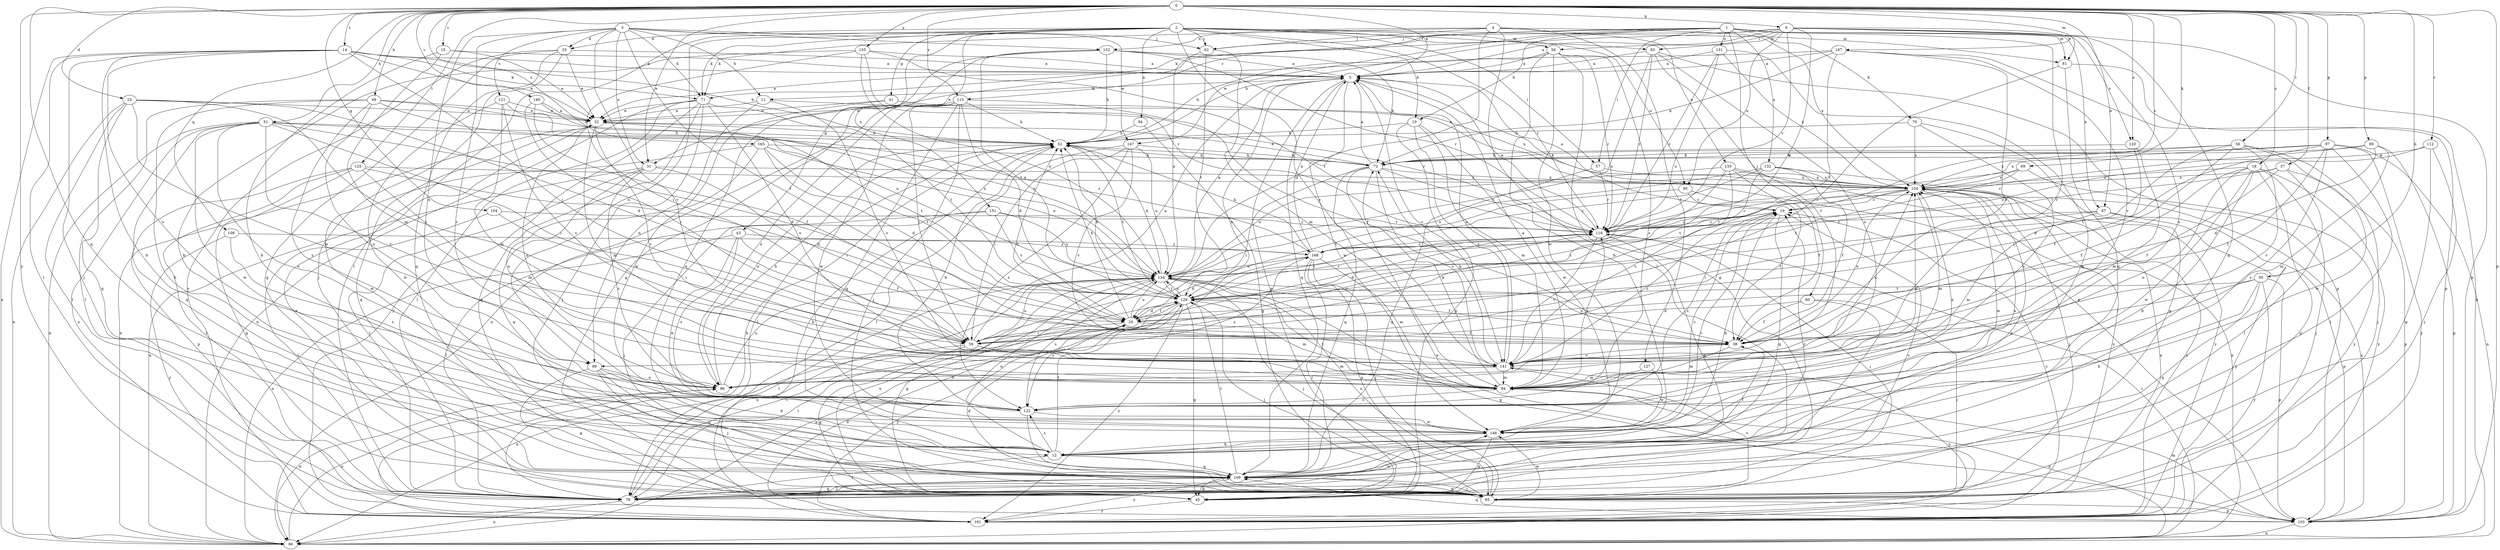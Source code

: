 strict digraph  {
0;
1;
2;
3;
4;
5;
6;
10;
11;
12;
14;
15;
18;
19;
23;
25;
26;
31;
32;
37;
38;
41;
43;
45;
49;
50;
51;
52;
56;
57;
58;
59;
60;
62;
65;
69;
70;
71;
72;
78;
81;
83;
84;
87;
89;
90;
94;
95;
96;
97;
99;
103;
104;
108;
109;
112;
115;
116;
120;
121;
122;
125;
127;
128;
131;
132;
133;
134;
140;
141;
147;
148;
151;
152;
154;
155;
161;
165;
167;
168;
0 -> 5  [label=a];
0 -> 6  [label=b];
0 -> 14  [label=c];
0 -> 15  [label=c];
0 -> 18  [label=c];
0 -> 19  [label=c];
0 -> 23  [label=d];
0 -> 31  [label=e];
0 -> 37  [label=f];
0 -> 49  [label=h];
0 -> 50  [label=h];
0 -> 51  [label=h];
0 -> 56  [label=i];
0 -> 69  [label=k];
0 -> 81  [label=m];
0 -> 87  [label=n];
0 -> 97  [label=p];
0 -> 99  [label=p];
0 -> 103  [label=p];
0 -> 104  [label=q];
0 -> 108  [label=q];
0 -> 109  [label=q];
0 -> 112  [label=r];
0 -> 115  [label=r];
0 -> 120  [label=s];
0 -> 125  [label=t];
0 -> 140  [label=v];
0 -> 155  [label=y];
0 -> 161  [label=y];
0 -> 165  [label=z];
1 -> 10  [label=b];
1 -> 31  [label=e];
1 -> 57  [label=i];
1 -> 60  [label=j];
1 -> 62  [label=j];
1 -> 70  [label=k];
1 -> 81  [label=m];
1 -> 87  [label=n];
1 -> 115  [label=r];
1 -> 120  [label=s];
1 -> 131  [label=u];
1 -> 132  [label=u];
1 -> 141  [label=v];
1 -> 147  [label=w];
2 -> 10  [label=b];
2 -> 25  [label=d];
2 -> 41  [label=g];
2 -> 43  [label=g];
2 -> 57  [label=i];
2 -> 58  [label=i];
2 -> 62  [label=j];
2 -> 71  [label=k];
2 -> 78  [label=l];
2 -> 81  [label=m];
2 -> 83  [label=m];
2 -> 89  [label=n];
2 -> 94  [label=o];
2 -> 95  [label=o];
2 -> 116  [label=r];
2 -> 141  [label=v];
2 -> 151  [label=x];
3 -> 11  [label=b];
3 -> 25  [label=d];
3 -> 31  [label=e];
3 -> 38  [label=f];
3 -> 62  [label=j];
3 -> 71  [label=k];
3 -> 89  [label=n];
3 -> 121  [label=s];
3 -> 122  [label=s];
3 -> 141  [label=v];
3 -> 147  [label=w];
3 -> 152  [label=x];
4 -> 26  [label=d];
4 -> 62  [label=j];
4 -> 71  [label=k];
4 -> 78  [label=l];
4 -> 127  [label=t];
4 -> 133  [label=u];
4 -> 152  [label=x];
4 -> 154  [label=x];
5 -> 11  [label=b];
5 -> 45  [label=g];
5 -> 89  [label=n];
5 -> 103  [label=p];
5 -> 109  [label=q];
5 -> 141  [label=v];
5 -> 148  [label=w];
6 -> 5  [label=a];
6 -> 52  [label=h];
6 -> 58  [label=i];
6 -> 71  [label=k];
6 -> 83  [label=m];
6 -> 95  [label=o];
6 -> 103  [label=p];
6 -> 109  [label=q];
6 -> 116  [label=r];
6 -> 122  [label=s];
6 -> 134  [label=u];
6 -> 167  [label=z];
10 -> 45  [label=g];
10 -> 52  [label=h];
10 -> 84  [label=m];
10 -> 141  [label=v];
10 -> 148  [label=w];
11 -> 32  [label=e];
11 -> 89  [label=n];
11 -> 116  [label=r];
11 -> 141  [label=v];
12 -> 19  [label=c];
12 -> 38  [label=f];
12 -> 78  [label=l];
12 -> 109  [label=q];
12 -> 122  [label=s];
12 -> 128  [label=t];
12 -> 134  [label=u];
14 -> 5  [label=a];
14 -> 12  [label=b];
14 -> 32  [label=e];
14 -> 52  [label=h];
14 -> 59  [label=i];
14 -> 65  [label=j];
14 -> 71  [label=k];
14 -> 78  [label=l];
14 -> 90  [label=n];
14 -> 96  [label=o];
15 -> 5  [label=a];
15 -> 12  [label=b];
15 -> 32  [label=e];
15 -> 84  [label=m];
18 -> 12  [label=b];
18 -> 38  [label=f];
18 -> 45  [label=g];
18 -> 65  [label=j];
18 -> 96  [label=o];
18 -> 148  [label=w];
18 -> 154  [label=x];
18 -> 161  [label=y];
19 -> 5  [label=a];
19 -> 12  [label=b];
19 -> 109  [label=q];
19 -> 116  [label=r];
23 -> 26  [label=d];
23 -> 32  [label=e];
23 -> 59  [label=i];
23 -> 78  [label=l];
23 -> 84  [label=m];
23 -> 90  [label=n];
23 -> 109  [label=q];
25 -> 5  [label=a];
25 -> 32  [label=e];
25 -> 45  [label=g];
25 -> 65  [label=j];
25 -> 109  [label=q];
25 -> 161  [label=y];
26 -> 38  [label=f];
26 -> 52  [label=h];
26 -> 59  [label=i];
26 -> 78  [label=l];
26 -> 128  [label=t];
26 -> 134  [label=u];
26 -> 161  [label=y];
31 -> 59  [label=i];
31 -> 78  [label=l];
31 -> 90  [label=n];
31 -> 109  [label=q];
31 -> 122  [label=s];
31 -> 154  [label=x];
32 -> 52  [label=h];
32 -> 84  [label=m];
32 -> 90  [label=n];
32 -> 96  [label=o];
32 -> 109  [label=q];
32 -> 128  [label=t];
32 -> 141  [label=v];
37 -> 38  [label=f];
37 -> 78  [label=l];
37 -> 103  [label=p];
37 -> 116  [label=r];
37 -> 154  [label=x];
38 -> 52  [label=h];
38 -> 84  [label=m];
38 -> 134  [label=u];
38 -> 141  [label=v];
38 -> 154  [label=x];
41 -> 32  [label=e];
41 -> 116  [label=r];
41 -> 148  [label=w];
41 -> 154  [label=x];
43 -> 38  [label=f];
43 -> 90  [label=n];
43 -> 122  [label=s];
43 -> 148  [label=w];
43 -> 168  [label=z];
45 -> 19  [label=c];
45 -> 52  [label=h];
45 -> 134  [label=u];
45 -> 161  [label=y];
49 -> 12  [label=b];
49 -> 32  [label=e];
49 -> 52  [label=h];
49 -> 78  [label=l];
49 -> 96  [label=o];
49 -> 122  [label=s];
49 -> 134  [label=u];
50 -> 12  [label=b];
50 -> 38  [label=f];
50 -> 103  [label=p];
50 -> 109  [label=q];
50 -> 128  [label=t];
50 -> 161  [label=y];
51 -> 26  [label=d];
51 -> 52  [label=h];
51 -> 59  [label=i];
51 -> 90  [label=n];
51 -> 109  [label=q];
51 -> 122  [label=s];
51 -> 141  [label=v];
51 -> 148  [label=w];
51 -> 161  [label=y];
51 -> 168  [label=z];
52 -> 72  [label=k];
52 -> 78  [label=l];
52 -> 96  [label=o];
52 -> 128  [label=t];
56 -> 26  [label=d];
56 -> 59  [label=i];
56 -> 65  [label=j];
56 -> 72  [label=k];
56 -> 141  [label=v];
56 -> 148  [label=w];
56 -> 154  [label=x];
57 -> 109  [label=q];
57 -> 116  [label=r];
57 -> 154  [label=x];
58 -> 5  [label=a];
58 -> 12  [label=b];
58 -> 45  [label=g];
58 -> 52  [label=h];
58 -> 116  [label=r];
58 -> 122  [label=s];
58 -> 148  [label=w];
59 -> 5  [label=a];
59 -> 45  [label=g];
59 -> 84  [label=m];
59 -> 90  [label=n];
59 -> 116  [label=r];
59 -> 134  [label=u];
60 -> 26  [label=d];
60 -> 38  [label=f];
60 -> 65  [label=j];
60 -> 78  [label=l];
62 -> 84  [label=m];
62 -> 128  [label=t];
62 -> 134  [label=u];
65 -> 26  [label=d];
65 -> 32  [label=e];
65 -> 103  [label=p];
65 -> 109  [label=q];
65 -> 134  [label=u];
65 -> 141  [label=v];
65 -> 148  [label=w];
65 -> 154  [label=x];
69 -> 116  [label=r];
69 -> 128  [label=t];
69 -> 154  [label=x];
69 -> 161  [label=y];
70 -> 45  [label=g];
70 -> 52  [label=h];
70 -> 122  [label=s];
70 -> 154  [label=x];
71 -> 32  [label=e];
71 -> 45  [label=g];
71 -> 65  [label=j];
71 -> 78  [label=l];
71 -> 90  [label=n];
71 -> 128  [label=t];
71 -> 141  [label=v];
71 -> 161  [label=y];
72 -> 5  [label=a];
72 -> 32  [label=e];
72 -> 52  [label=h];
72 -> 59  [label=i];
72 -> 90  [label=n];
72 -> 109  [label=q];
72 -> 116  [label=r];
72 -> 141  [label=v];
72 -> 154  [label=x];
78 -> 90  [label=n];
78 -> 109  [label=q];
78 -> 128  [label=t];
78 -> 148  [label=w];
81 -> 59  [label=i];
81 -> 90  [label=n];
81 -> 109  [label=q];
83 -> 5  [label=a];
83 -> 96  [label=o];
83 -> 103  [label=p];
83 -> 116  [label=r];
83 -> 134  [label=u];
83 -> 141  [label=v];
84 -> 5  [label=a];
84 -> 72  [label=k];
84 -> 90  [label=n];
84 -> 116  [label=r];
84 -> 122  [label=s];
84 -> 128  [label=t];
84 -> 154  [label=x];
87 -> 59  [label=i];
87 -> 84  [label=m];
87 -> 103  [label=p];
87 -> 116  [label=r];
87 -> 161  [label=y];
89 -> 12  [label=b];
89 -> 45  [label=g];
89 -> 65  [label=j];
89 -> 96  [label=o];
89 -> 109  [label=q];
90 -> 96  [label=o];
90 -> 116  [label=r];
94 -> 45  [label=g];
94 -> 52  [label=h];
95 -> 19  [label=c];
95 -> 38  [label=f];
95 -> 128  [label=t];
96 -> 52  [label=h];
96 -> 90  [label=n];
96 -> 134  [label=u];
96 -> 168  [label=z];
97 -> 38  [label=f];
97 -> 72  [label=k];
97 -> 78  [label=l];
97 -> 90  [label=n];
97 -> 122  [label=s];
97 -> 128  [label=t];
97 -> 154  [label=x];
97 -> 161  [label=y];
99 -> 26  [label=d];
99 -> 72  [label=k];
99 -> 84  [label=m];
99 -> 103  [label=p];
99 -> 116  [label=r];
103 -> 84  [label=m];
103 -> 90  [label=n];
103 -> 109  [label=q];
103 -> 154  [label=x];
104 -> 59  [label=i];
104 -> 78  [label=l];
104 -> 116  [label=r];
108 -> 122  [label=s];
108 -> 161  [label=y];
108 -> 168  [label=z];
109 -> 19  [label=c];
109 -> 45  [label=g];
109 -> 65  [label=j];
109 -> 78  [label=l];
109 -> 128  [label=t];
109 -> 154  [label=x];
109 -> 161  [label=y];
112 -> 45  [label=g];
112 -> 65  [label=j];
112 -> 72  [label=k];
112 -> 168  [label=z];
115 -> 26  [label=d];
115 -> 32  [label=e];
115 -> 38  [label=f];
115 -> 52  [label=h];
115 -> 59  [label=i];
115 -> 65  [label=j];
115 -> 90  [label=n];
115 -> 96  [label=o];
115 -> 109  [label=q];
115 -> 148  [label=w];
116 -> 5  [label=a];
116 -> 19  [label=c];
116 -> 26  [label=d];
116 -> 65  [label=j];
116 -> 109  [label=q];
116 -> 128  [label=t];
116 -> 141  [label=v];
116 -> 168  [label=z];
120 -> 38  [label=f];
120 -> 72  [label=k];
120 -> 84  [label=m];
121 -> 12  [label=b];
121 -> 32  [label=e];
121 -> 84  [label=m];
121 -> 134  [label=u];
121 -> 141  [label=v];
122 -> 19  [label=c];
122 -> 52  [label=h];
122 -> 65  [label=j];
122 -> 148  [label=w];
122 -> 154  [label=x];
125 -> 26  [label=d];
125 -> 45  [label=g];
125 -> 78  [label=l];
125 -> 84  [label=m];
125 -> 103  [label=p];
125 -> 154  [label=x];
127 -> 84  [label=m];
127 -> 148  [label=w];
128 -> 26  [label=d];
128 -> 45  [label=g];
128 -> 52  [label=h];
128 -> 65  [label=j];
128 -> 84  [label=m];
128 -> 90  [label=n];
128 -> 116  [label=r];
128 -> 122  [label=s];
128 -> 134  [label=u];
128 -> 161  [label=y];
131 -> 5  [label=a];
131 -> 109  [label=q];
131 -> 116  [label=r];
131 -> 134  [label=u];
131 -> 154  [label=x];
132 -> 38  [label=f];
132 -> 128  [label=t];
132 -> 134  [label=u];
132 -> 154  [label=x];
132 -> 161  [label=y];
132 -> 168  [label=z];
133 -> 38  [label=f];
133 -> 59  [label=i];
133 -> 90  [label=n];
133 -> 134  [label=u];
133 -> 141  [label=v];
133 -> 154  [label=x];
134 -> 5  [label=a];
134 -> 38  [label=f];
134 -> 45  [label=g];
134 -> 52  [label=h];
134 -> 65  [label=j];
134 -> 78  [label=l];
134 -> 103  [label=p];
134 -> 122  [label=s];
134 -> 128  [label=t];
140 -> 32  [label=e];
140 -> 38  [label=f];
140 -> 59  [label=i];
140 -> 134  [label=u];
141 -> 5  [label=a];
141 -> 19  [label=c];
141 -> 72  [label=k];
141 -> 84  [label=m];
141 -> 96  [label=o];
141 -> 154  [label=x];
141 -> 161  [label=y];
147 -> 59  [label=i];
147 -> 72  [label=k];
147 -> 78  [label=l];
147 -> 122  [label=s];
147 -> 134  [label=u];
147 -> 141  [label=v];
148 -> 12  [label=b];
148 -> 19  [label=c];
148 -> 45  [label=g];
148 -> 154  [label=x];
151 -> 65  [label=j];
151 -> 78  [label=l];
151 -> 116  [label=r];
151 -> 128  [label=t];
151 -> 134  [label=u];
152 -> 5  [label=a];
152 -> 45  [label=g];
152 -> 52  [label=h];
152 -> 72  [label=k];
152 -> 109  [label=q];
152 -> 116  [label=r];
152 -> 128  [label=t];
154 -> 19  [label=c];
154 -> 65  [label=j];
154 -> 84  [label=m];
154 -> 116  [label=r];
154 -> 148  [label=w];
154 -> 161  [label=y];
154 -> 168  [label=z];
155 -> 5  [label=a];
155 -> 12  [label=b];
155 -> 59  [label=i];
155 -> 116  [label=r];
155 -> 134  [label=u];
155 -> 154  [label=x];
161 -> 19  [label=c];
161 -> 26  [label=d];
161 -> 52  [label=h];
161 -> 134  [label=u];
161 -> 154  [label=x];
165 -> 26  [label=d];
165 -> 72  [label=k];
165 -> 96  [label=o];
165 -> 128  [label=t];
165 -> 134  [label=u];
165 -> 148  [label=w];
167 -> 5  [label=a];
167 -> 32  [label=e];
167 -> 38  [label=f];
167 -> 72  [label=k];
167 -> 103  [label=p];
167 -> 128  [label=t];
167 -> 141  [label=v];
168 -> 5  [label=a];
168 -> 26  [label=d];
168 -> 45  [label=g];
168 -> 52  [label=h];
168 -> 65  [label=j];
168 -> 78  [label=l];
168 -> 84  [label=m];
168 -> 134  [label=u];
}
